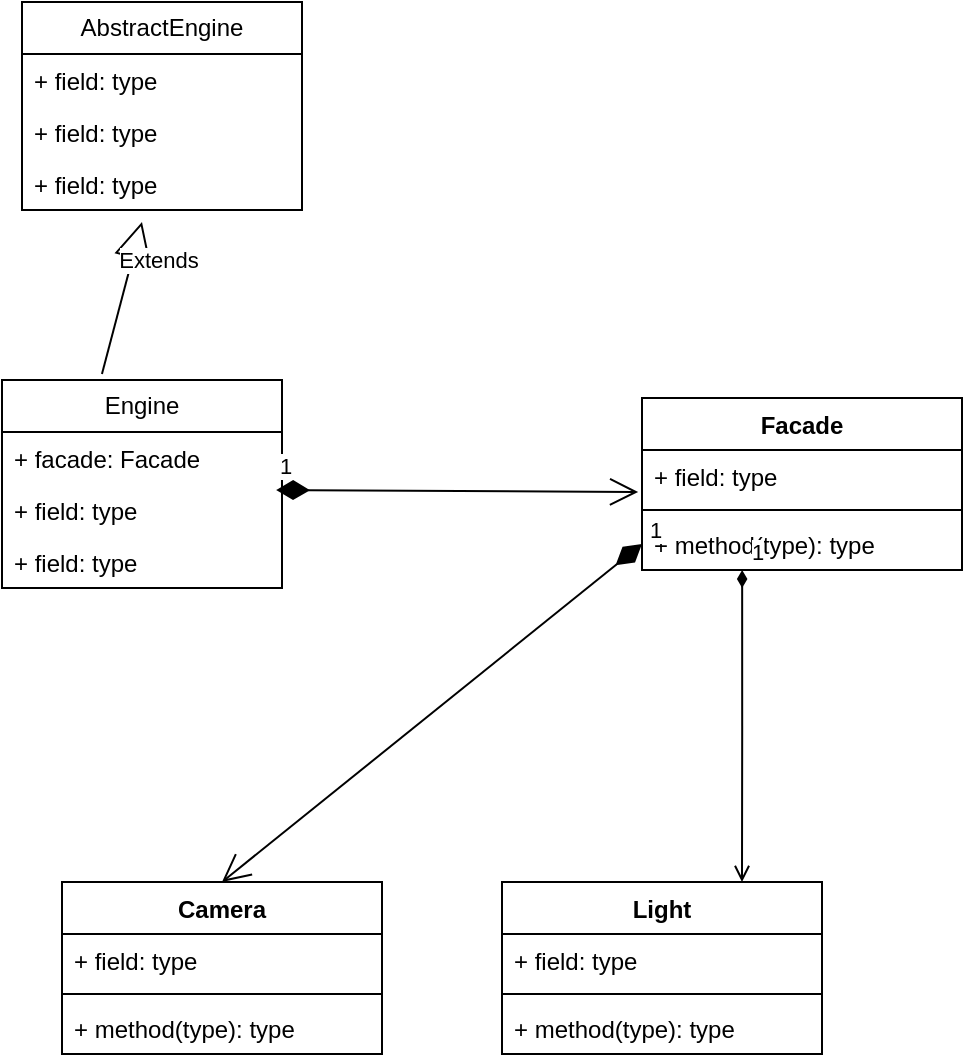 <mxfile version="22.1.18" type="github">
  <diagram name="Page-1" id="10tANic_bvFwRtT_Bomh">
    <mxGraphModel dx="838" dy="540" grid="1" gridSize="10" guides="1" tooltips="1" connect="1" arrows="1" fold="1" page="1" pageScale="1" pageWidth="827" pageHeight="1169" math="0" shadow="0">
      <root>
        <mxCell id="0" />
        <mxCell id="1" parent="0" />
        <mxCell id="u18TdW2rYONK3uZv50w_-1" value="Engine" style="swimlane;fontStyle=0;childLayout=stackLayout;horizontal=1;startSize=26;fillColor=none;horizontalStack=0;resizeParent=1;resizeParentMax=0;resizeLast=0;collapsible=1;marginBottom=0;whiteSpace=wrap;html=1;" vertex="1" parent="1">
          <mxGeometry x="290" y="359" width="140" height="104" as="geometry" />
        </mxCell>
        <mxCell id="u18TdW2rYONK3uZv50w_-2" value="+ facade: Facade" style="text;strokeColor=none;fillColor=none;align=left;verticalAlign=top;spacingLeft=4;spacingRight=4;overflow=hidden;rotatable=0;points=[[0,0.5],[1,0.5]];portConstraint=eastwest;whiteSpace=wrap;html=1;" vertex="1" parent="u18TdW2rYONK3uZv50w_-1">
          <mxGeometry y="26" width="140" height="26" as="geometry" />
        </mxCell>
        <mxCell id="u18TdW2rYONK3uZv50w_-3" value="+ field: type" style="text;strokeColor=none;fillColor=none;align=left;verticalAlign=top;spacingLeft=4;spacingRight=4;overflow=hidden;rotatable=0;points=[[0,0.5],[1,0.5]];portConstraint=eastwest;whiteSpace=wrap;html=1;" vertex="1" parent="u18TdW2rYONK3uZv50w_-1">
          <mxGeometry y="52" width="140" height="26" as="geometry" />
        </mxCell>
        <mxCell id="u18TdW2rYONK3uZv50w_-4" value="+ field: type" style="text;strokeColor=none;fillColor=none;align=left;verticalAlign=top;spacingLeft=4;spacingRight=4;overflow=hidden;rotatable=0;points=[[0,0.5],[1,0.5]];portConstraint=eastwest;whiteSpace=wrap;html=1;" vertex="1" parent="u18TdW2rYONK3uZv50w_-1">
          <mxGeometry y="78" width="140" height="26" as="geometry" />
        </mxCell>
        <mxCell id="u18TdW2rYONK3uZv50w_-5" value="AbstractEngine" style="swimlane;fontStyle=0;childLayout=stackLayout;horizontal=1;startSize=26;fillColor=none;horizontalStack=0;resizeParent=1;resizeParentMax=0;resizeLast=0;collapsible=1;marginBottom=0;whiteSpace=wrap;html=1;" vertex="1" parent="1">
          <mxGeometry x="300" y="170" width="140" height="104" as="geometry" />
        </mxCell>
        <mxCell id="u18TdW2rYONK3uZv50w_-6" value="+ field: type" style="text;strokeColor=none;fillColor=none;align=left;verticalAlign=top;spacingLeft=4;spacingRight=4;overflow=hidden;rotatable=0;points=[[0,0.5],[1,0.5]];portConstraint=eastwest;whiteSpace=wrap;html=1;" vertex="1" parent="u18TdW2rYONK3uZv50w_-5">
          <mxGeometry y="26" width="140" height="26" as="geometry" />
        </mxCell>
        <mxCell id="u18TdW2rYONK3uZv50w_-7" value="+ field: type" style="text;strokeColor=none;fillColor=none;align=left;verticalAlign=top;spacingLeft=4;spacingRight=4;overflow=hidden;rotatable=0;points=[[0,0.5],[1,0.5]];portConstraint=eastwest;whiteSpace=wrap;html=1;" vertex="1" parent="u18TdW2rYONK3uZv50w_-5">
          <mxGeometry y="52" width="140" height="26" as="geometry" />
        </mxCell>
        <mxCell id="u18TdW2rYONK3uZv50w_-8" value="+ field: type" style="text;strokeColor=none;fillColor=none;align=left;verticalAlign=top;spacingLeft=4;spacingRight=4;overflow=hidden;rotatable=0;points=[[0,0.5],[1,0.5]];portConstraint=eastwest;whiteSpace=wrap;html=1;" vertex="1" parent="u18TdW2rYONK3uZv50w_-5">
          <mxGeometry y="78" width="140" height="26" as="geometry" />
        </mxCell>
        <mxCell id="u18TdW2rYONK3uZv50w_-13" value="Extends" style="endArrow=block;endSize=16;endFill=0;html=1;rounded=0;exitX=0.357;exitY=-0.029;exitDx=0;exitDy=0;exitPerimeter=0;" edge="1" parent="1" source="u18TdW2rYONK3uZv50w_-1">
          <mxGeometry x="0.596" y="-12" width="160" relative="1" as="geometry">
            <mxPoint x="330" y="280" as="sourcePoint" />
            <mxPoint x="360" y="280" as="targetPoint" />
            <mxPoint as="offset" />
          </mxGeometry>
        </mxCell>
        <mxCell id="u18TdW2rYONK3uZv50w_-14" value="Facade" style="swimlane;fontStyle=1;align=center;verticalAlign=top;childLayout=stackLayout;horizontal=1;startSize=26;horizontalStack=0;resizeParent=1;resizeParentMax=0;resizeLast=0;collapsible=1;marginBottom=0;whiteSpace=wrap;html=1;" vertex="1" parent="1">
          <mxGeometry x="610" y="368" width="160" height="86" as="geometry" />
        </mxCell>
        <mxCell id="u18TdW2rYONK3uZv50w_-15" value="+ field: type" style="text;strokeColor=none;fillColor=none;align=left;verticalAlign=top;spacingLeft=4;spacingRight=4;overflow=hidden;rotatable=0;points=[[0,0.5],[1,0.5]];portConstraint=eastwest;whiteSpace=wrap;html=1;" vertex="1" parent="u18TdW2rYONK3uZv50w_-14">
          <mxGeometry y="26" width="160" height="26" as="geometry" />
        </mxCell>
        <mxCell id="u18TdW2rYONK3uZv50w_-16" value="" style="line;strokeWidth=1;fillColor=none;align=left;verticalAlign=middle;spacingTop=-1;spacingLeft=3;spacingRight=3;rotatable=0;labelPosition=right;points=[];portConstraint=eastwest;strokeColor=inherit;" vertex="1" parent="u18TdW2rYONK3uZv50w_-14">
          <mxGeometry y="52" width="160" height="8" as="geometry" />
        </mxCell>
        <mxCell id="u18TdW2rYONK3uZv50w_-17" value="+ method(type): type" style="text;strokeColor=none;fillColor=none;align=left;verticalAlign=top;spacingLeft=4;spacingRight=4;overflow=hidden;rotatable=0;points=[[0,0.5],[1,0.5]];portConstraint=eastwest;whiteSpace=wrap;html=1;" vertex="1" parent="u18TdW2rYONK3uZv50w_-14">
          <mxGeometry y="60" width="160" height="26" as="geometry" />
        </mxCell>
        <mxCell id="u18TdW2rYONK3uZv50w_-19" value="Light" style="swimlane;fontStyle=1;align=center;verticalAlign=top;childLayout=stackLayout;horizontal=1;startSize=26;horizontalStack=0;resizeParent=1;resizeParentMax=0;resizeLast=0;collapsible=1;marginBottom=0;whiteSpace=wrap;html=1;" vertex="1" parent="1">
          <mxGeometry x="540" y="610" width="160" height="86" as="geometry" />
        </mxCell>
        <mxCell id="u18TdW2rYONK3uZv50w_-20" value="+ field: type" style="text;strokeColor=none;fillColor=none;align=left;verticalAlign=top;spacingLeft=4;spacingRight=4;overflow=hidden;rotatable=0;points=[[0,0.5],[1,0.5]];portConstraint=eastwest;whiteSpace=wrap;html=1;" vertex="1" parent="u18TdW2rYONK3uZv50w_-19">
          <mxGeometry y="26" width="160" height="26" as="geometry" />
        </mxCell>
        <mxCell id="u18TdW2rYONK3uZv50w_-21" value="" style="line;strokeWidth=1;fillColor=none;align=left;verticalAlign=middle;spacingTop=-1;spacingLeft=3;spacingRight=3;rotatable=0;labelPosition=right;points=[];portConstraint=eastwest;strokeColor=inherit;" vertex="1" parent="u18TdW2rYONK3uZv50w_-19">
          <mxGeometry y="52" width="160" height="8" as="geometry" />
        </mxCell>
        <mxCell id="u18TdW2rYONK3uZv50w_-22" value="+ method(type): type" style="text;strokeColor=none;fillColor=none;align=left;verticalAlign=top;spacingLeft=4;spacingRight=4;overflow=hidden;rotatable=0;points=[[0,0.5],[1,0.5]];portConstraint=eastwest;whiteSpace=wrap;html=1;" vertex="1" parent="u18TdW2rYONK3uZv50w_-19">
          <mxGeometry y="60" width="160" height="26" as="geometry" />
        </mxCell>
        <mxCell id="u18TdW2rYONK3uZv50w_-23" value="1" style="endArrow=open;html=1;startArrow=diamondThin;startFill=1;edgeStyle=orthogonalEdgeStyle;align=left;verticalAlign=bottom;rounded=0;exitX=0.313;exitY=1;exitDx=0;exitDy=0;exitPerimeter=0;entryX=0.75;entryY=0;entryDx=0;entryDy=0;" edge="1" parent="1" source="u18TdW2rYONK3uZv50w_-17" target="u18TdW2rYONK3uZv50w_-19">
          <mxGeometry x="-1" y="3" relative="1" as="geometry">
            <mxPoint x="560" y="490" as="sourcePoint" />
            <mxPoint x="720" y="490" as="targetPoint" />
          </mxGeometry>
        </mxCell>
        <mxCell id="u18TdW2rYONK3uZv50w_-27" value="1" style="endArrow=open;html=1;endSize=12;startArrow=diamondThin;startSize=14;startFill=1;align=left;verticalAlign=bottom;rounded=0;entryX=-0.012;entryY=0.808;entryDx=0;entryDy=0;entryPerimeter=0;exitX=0.979;exitY=0.115;exitDx=0;exitDy=0;exitPerimeter=0;" edge="1" parent="1" source="u18TdW2rYONK3uZv50w_-3" target="u18TdW2rYONK3uZv50w_-15">
          <mxGeometry x="-1" y="3" relative="1" as="geometry">
            <mxPoint x="360" y="411" as="sourcePoint" />
            <mxPoint x="520" y="410.5" as="targetPoint" />
          </mxGeometry>
        </mxCell>
        <mxCell id="u18TdW2rYONK3uZv50w_-28" value="Camera" style="swimlane;fontStyle=1;align=center;verticalAlign=top;childLayout=stackLayout;horizontal=1;startSize=26;horizontalStack=0;resizeParent=1;resizeParentMax=0;resizeLast=0;collapsible=1;marginBottom=0;whiteSpace=wrap;html=1;" vertex="1" parent="1">
          <mxGeometry x="320" y="610" width="160" height="86" as="geometry" />
        </mxCell>
        <mxCell id="u18TdW2rYONK3uZv50w_-29" value="+ field: type" style="text;strokeColor=none;fillColor=none;align=left;verticalAlign=top;spacingLeft=4;spacingRight=4;overflow=hidden;rotatable=0;points=[[0,0.5],[1,0.5]];portConstraint=eastwest;whiteSpace=wrap;html=1;" vertex="1" parent="u18TdW2rYONK3uZv50w_-28">
          <mxGeometry y="26" width="160" height="26" as="geometry" />
        </mxCell>
        <mxCell id="u18TdW2rYONK3uZv50w_-30" value="" style="line;strokeWidth=1;fillColor=none;align=left;verticalAlign=middle;spacingTop=-1;spacingLeft=3;spacingRight=3;rotatable=0;labelPosition=right;points=[];portConstraint=eastwest;strokeColor=inherit;" vertex="1" parent="u18TdW2rYONK3uZv50w_-28">
          <mxGeometry y="52" width="160" height="8" as="geometry" />
        </mxCell>
        <mxCell id="u18TdW2rYONK3uZv50w_-31" value="+ method(type): type" style="text;strokeColor=none;fillColor=none;align=left;verticalAlign=top;spacingLeft=4;spacingRight=4;overflow=hidden;rotatable=0;points=[[0,0.5],[1,0.5]];portConstraint=eastwest;whiteSpace=wrap;html=1;" vertex="1" parent="u18TdW2rYONK3uZv50w_-28">
          <mxGeometry y="60" width="160" height="26" as="geometry" />
        </mxCell>
        <mxCell id="u18TdW2rYONK3uZv50w_-32" value="1" style="endArrow=open;html=1;endSize=12;startArrow=diamondThin;startSize=14;startFill=1;align=left;verticalAlign=bottom;rounded=0;exitX=0;exitY=0.5;exitDx=0;exitDy=0;entryX=0.5;entryY=0;entryDx=0;entryDy=0;" edge="1" parent="1" source="u18TdW2rYONK3uZv50w_-17" target="u18TdW2rYONK3uZv50w_-28">
          <mxGeometry x="-1" y="3" relative="1" as="geometry">
            <mxPoint x="420" y="520" as="sourcePoint" />
            <mxPoint x="580" y="520" as="targetPoint" />
          </mxGeometry>
        </mxCell>
      </root>
    </mxGraphModel>
  </diagram>
</mxfile>
